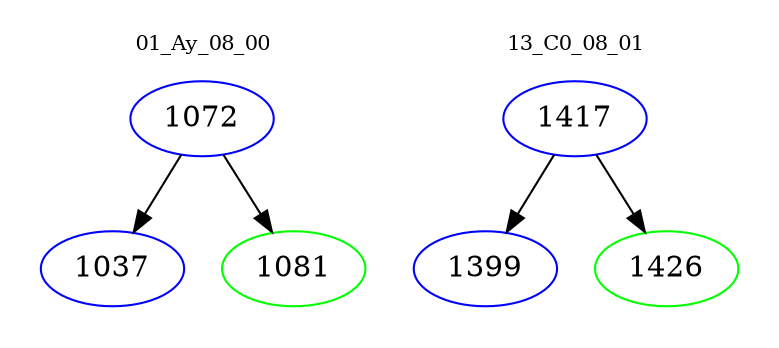 digraph{
subgraph cluster_0 {
color = white
label = "01_Ay_08_00";
fontsize=10;
T0_1072 [label="1072", color="blue"]
T0_1072 -> T0_1037 [color="black"]
T0_1037 [label="1037", color="blue"]
T0_1072 -> T0_1081 [color="black"]
T0_1081 [label="1081", color="green"]
}
subgraph cluster_1 {
color = white
label = "13_C0_08_01";
fontsize=10;
T1_1417 [label="1417", color="blue"]
T1_1417 -> T1_1399 [color="black"]
T1_1399 [label="1399", color="blue"]
T1_1417 -> T1_1426 [color="black"]
T1_1426 [label="1426", color="green"]
}
}
